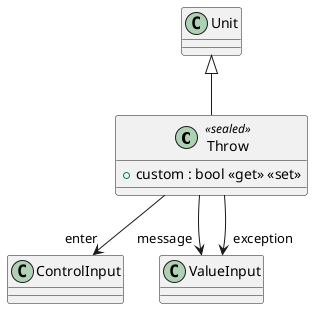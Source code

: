 @startuml
class Throw <<sealed>> {
    + custom : bool <<get>> <<set>>
}
Unit <|-- Throw
Throw --> "enter" ControlInput
Throw --> "message" ValueInput
Throw --> "exception" ValueInput
@enduml
